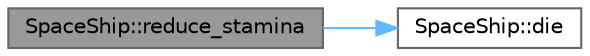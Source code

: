 digraph "SpaceShip::reduce_stamina"
{
 // LATEX_PDF_SIZE
  bgcolor="transparent";
  edge [fontname=Helvetica,fontsize=10,labelfontname=Helvetica,labelfontsize=10];
  node [fontname=Helvetica,fontsize=10,shape=box,height=0.2,width=0.4];
  rankdir="LR";
  Node1 [id="Node000001",label="SpaceShip::reduce_stamina",height=0.2,width=0.4,color="gray40", fillcolor="grey60", style="filled", fontcolor="black",tooltip=" "];
  Node1 -> Node2 [id="edge1_Node000001_Node000002",color="steelblue1",style="solid",tooltip=" "];
  Node2 [id="Node000002",label="SpaceShip::die",height=0.2,width=0.4,color="grey40", fillcolor="white", style="filled",URL="$class_space_ship.html#a0a709c4fddec9b36f1aa51542c3218b5",tooltip=" "];
}
